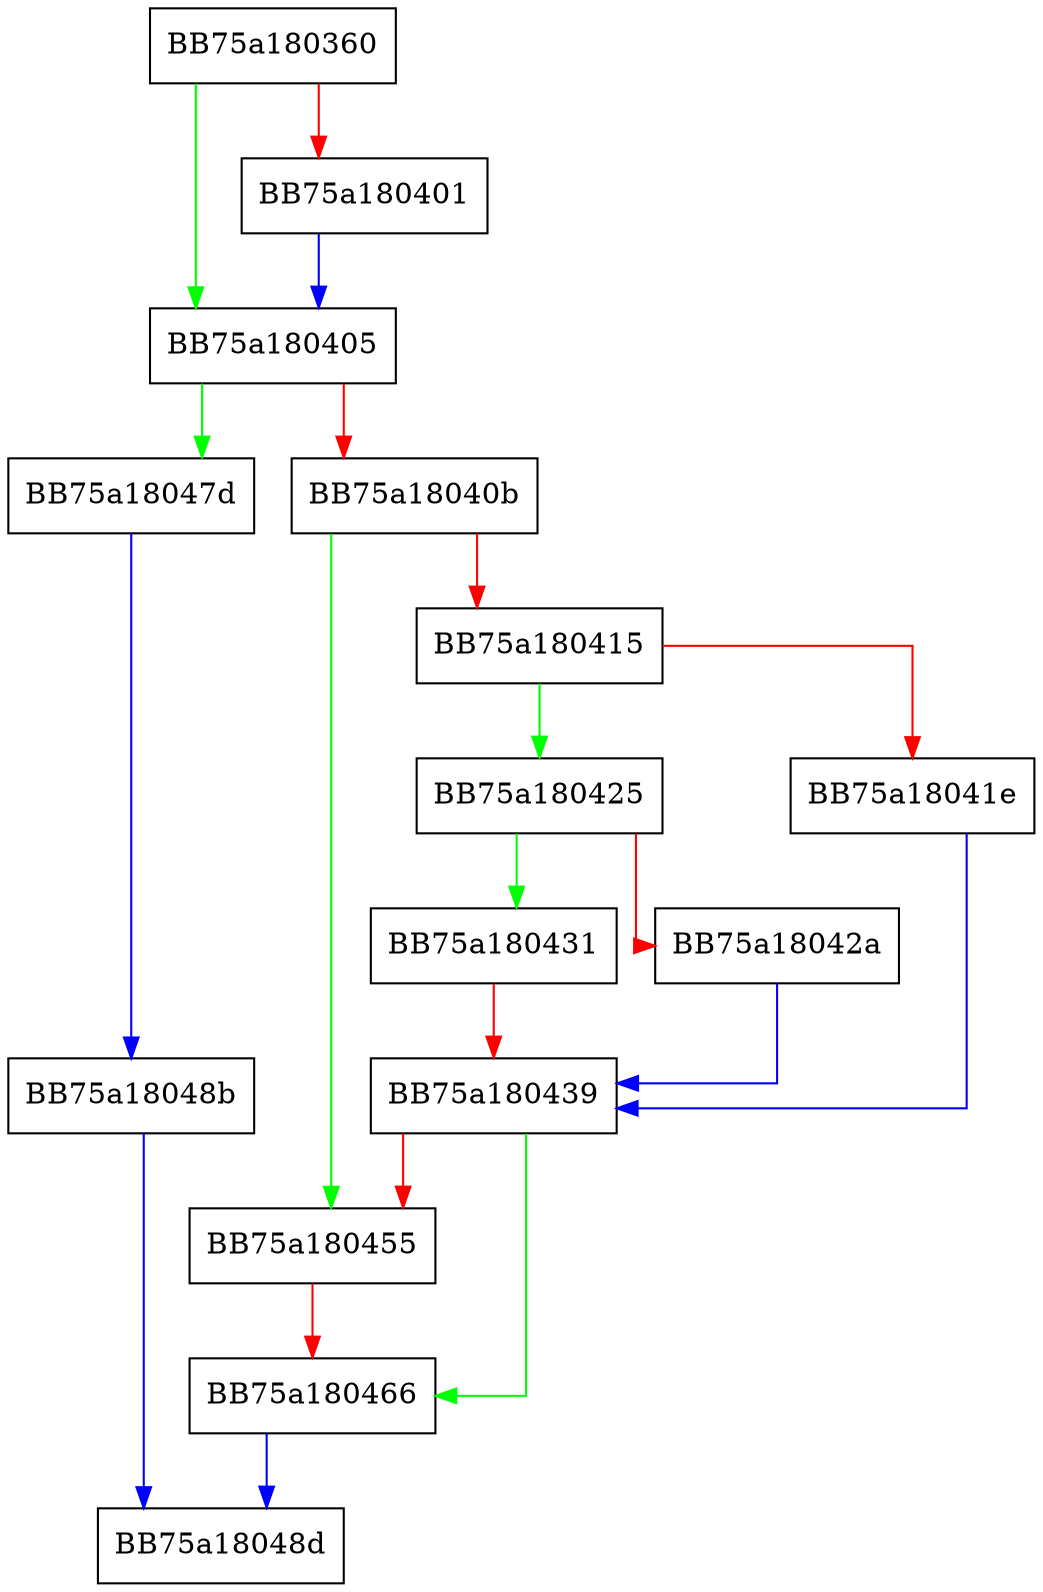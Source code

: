 digraph Get {
  node [shape="box"];
  graph [splines=ortho];
  BB75a180360 -> BB75a180405 [color="green"];
  BB75a180360 -> BB75a180401 [color="red"];
  BB75a180401 -> BB75a180405 [color="blue"];
  BB75a180405 -> BB75a18047d [color="green"];
  BB75a180405 -> BB75a18040b [color="red"];
  BB75a18040b -> BB75a180455 [color="green"];
  BB75a18040b -> BB75a180415 [color="red"];
  BB75a180415 -> BB75a180425 [color="green"];
  BB75a180415 -> BB75a18041e [color="red"];
  BB75a18041e -> BB75a180439 [color="blue"];
  BB75a180425 -> BB75a180431 [color="green"];
  BB75a180425 -> BB75a18042a [color="red"];
  BB75a18042a -> BB75a180439 [color="blue"];
  BB75a180431 -> BB75a180439 [color="red"];
  BB75a180439 -> BB75a180466 [color="green"];
  BB75a180439 -> BB75a180455 [color="red"];
  BB75a180455 -> BB75a180466 [color="red"];
  BB75a180466 -> BB75a18048d [color="blue"];
  BB75a18047d -> BB75a18048b [color="blue"];
  BB75a18048b -> BB75a18048d [color="blue"];
}